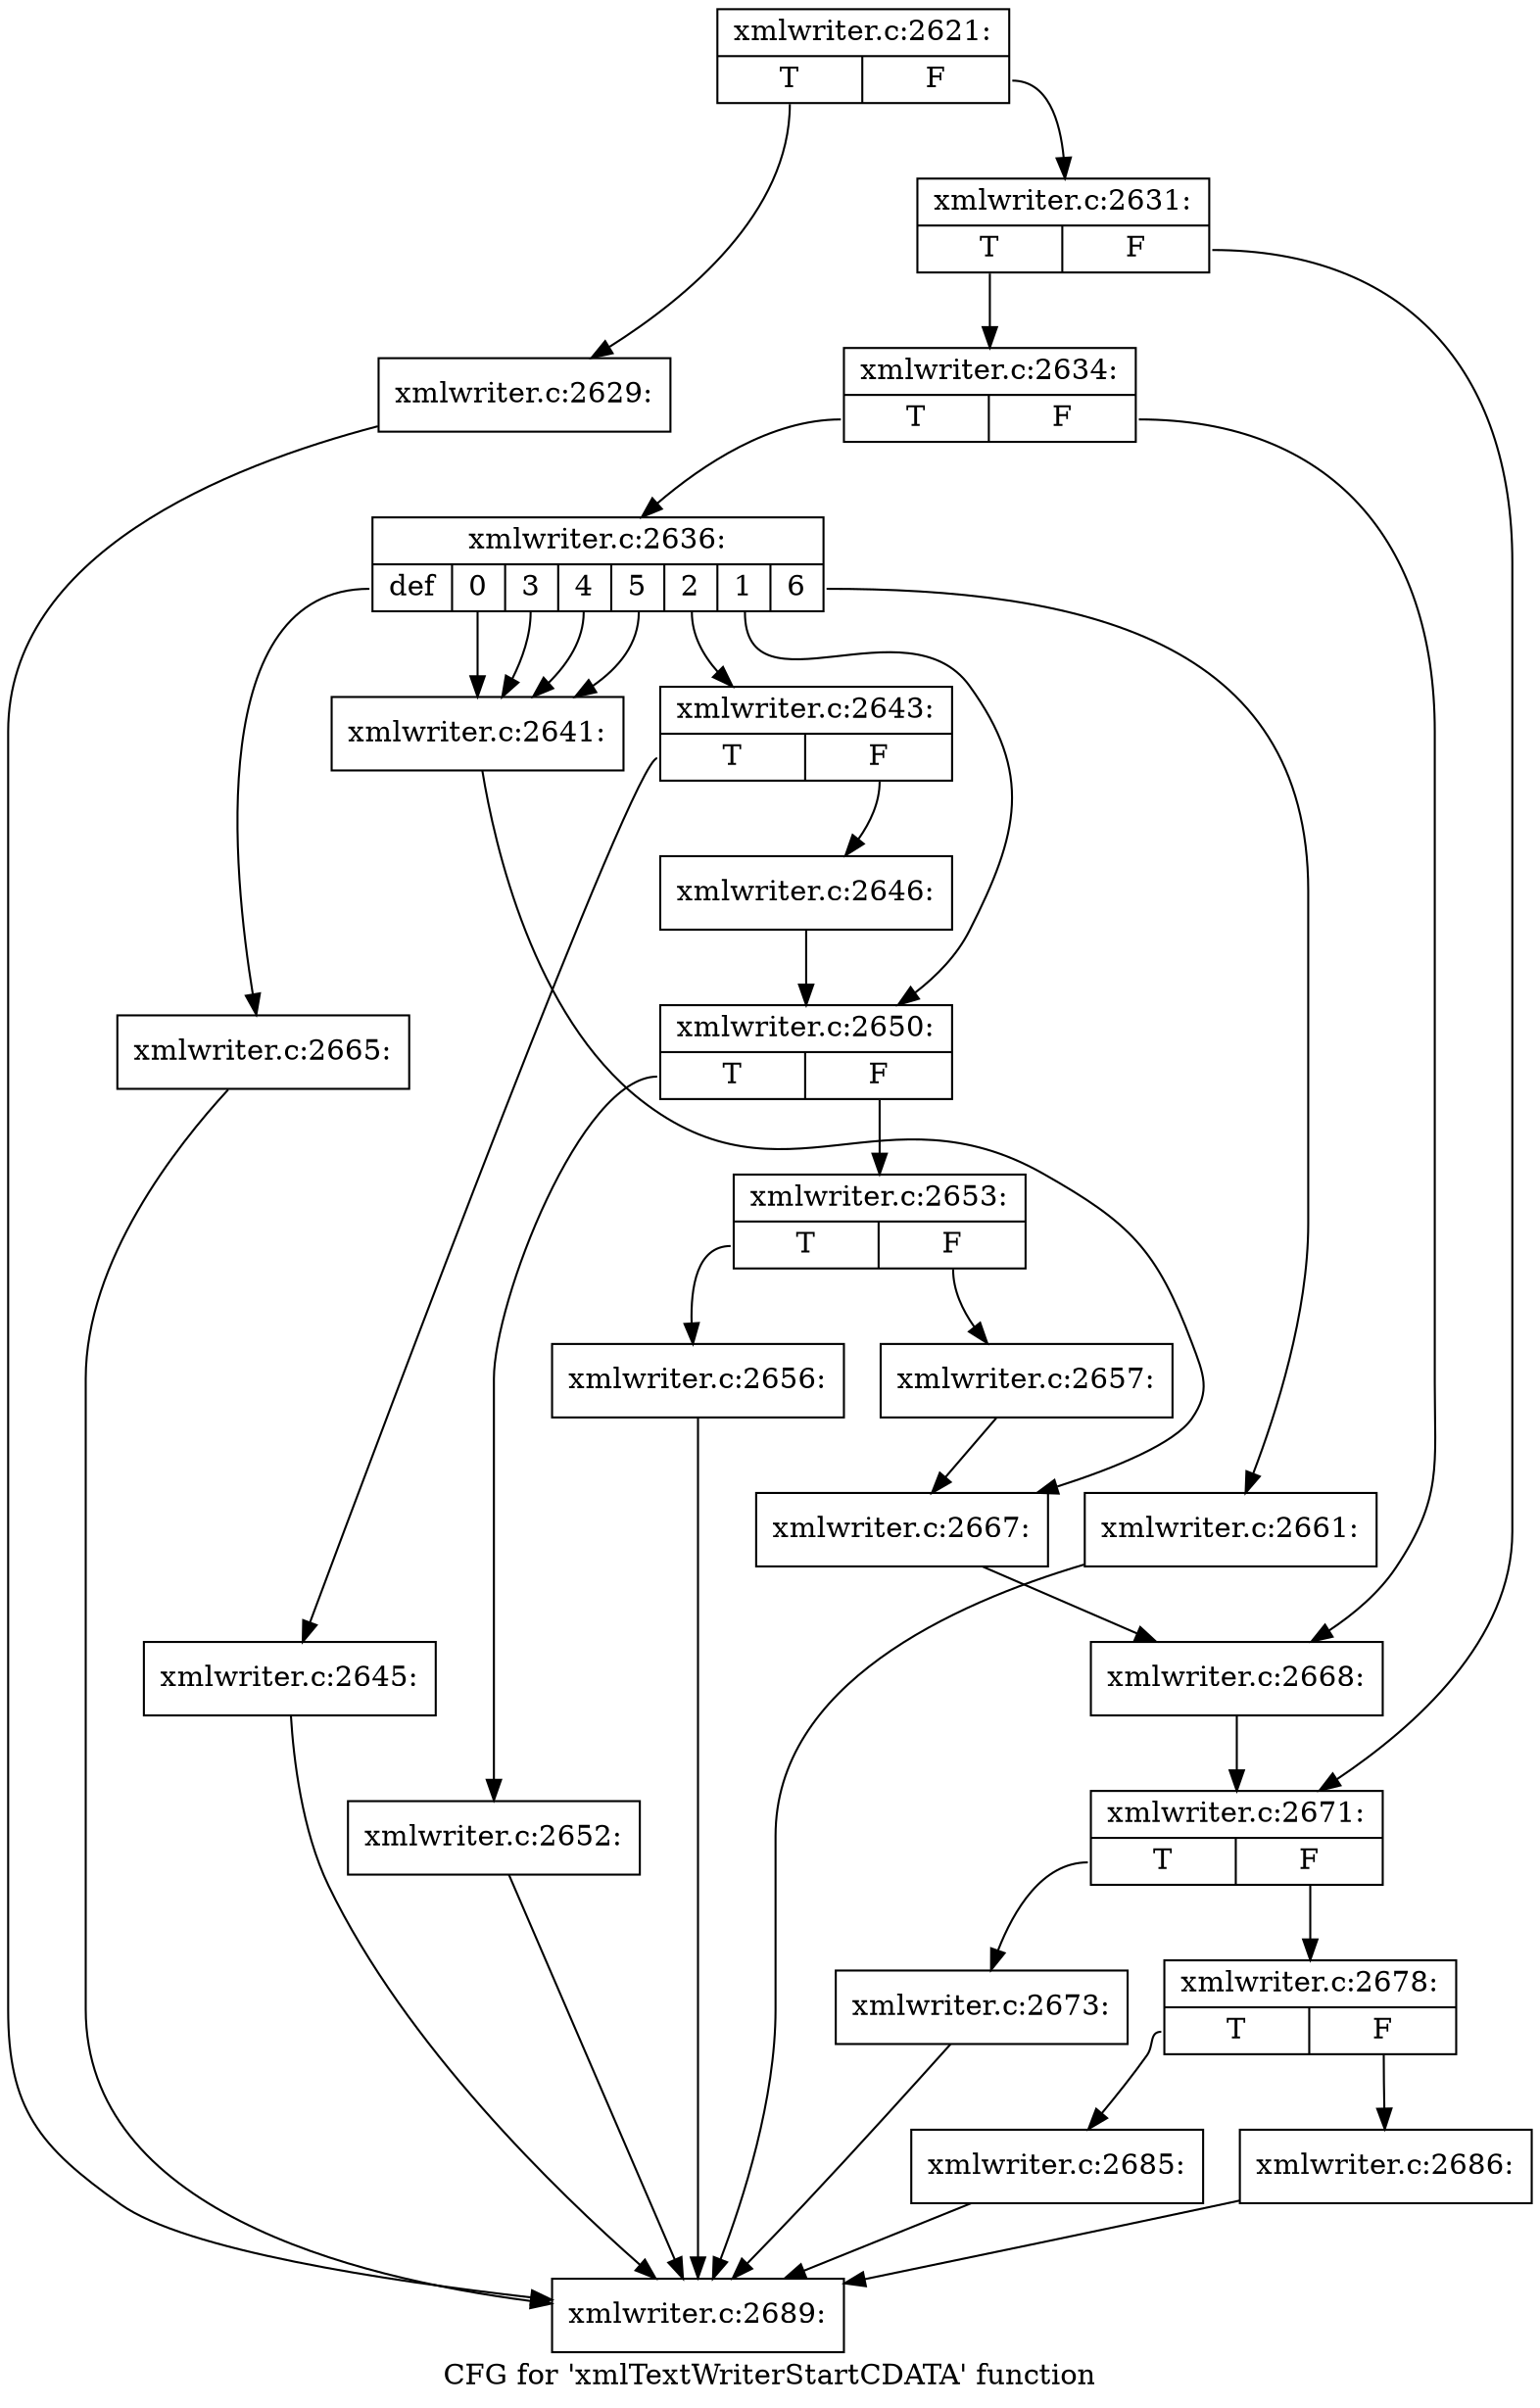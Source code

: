 digraph "CFG for 'xmlTextWriterStartCDATA' function" {
	label="CFG for 'xmlTextWriterStartCDATA' function";

	Node0x4033ab0 [shape=record,label="{xmlwriter.c:2621:|{<s0>T|<s1>F}}"];
	Node0x4033ab0:s0 -> Node0x403e100;
	Node0x4033ab0:s1 -> Node0x403e150;
	Node0x403e100 [shape=record,label="{xmlwriter.c:2629:}"];
	Node0x403e100 -> Node0x403c140;
	Node0x403e150 [shape=record,label="{xmlwriter.c:2631:|{<s0>T|<s1>F}}"];
	Node0x403e150:s0 -> Node0x403ea50;
	Node0x403e150:s1 -> Node0x403eaa0;
	Node0x403ea50 [shape=record,label="{xmlwriter.c:2634:|{<s0>T|<s1>F}}"];
	Node0x403ea50:s0 -> Node0x403f0c0;
	Node0x403ea50:s1 -> Node0x403f110;
	Node0x403f0c0 [shape=record,label="{xmlwriter.c:2636:|{<s0>def|<s1>0|<s2>3|<s3>4|<s4>5|<s5>2|<s6>1|<s7>6}}"];
	Node0x403f0c0:s0 -> Node0x403f610;
	Node0x403f0c0:s1 -> Node0x403f950;
	Node0x403f0c0:s2 -> Node0x403f950;
	Node0x403f0c0:s3 -> Node0x403f950;
	Node0x403f0c0:s4 -> Node0x403f950;
	Node0x403f0c0:s5 -> Node0x403fa30;
	Node0x403f0c0:s6 -> Node0x40403e0;
	Node0x403f0c0:s7 -> Node0x4041b90;
	Node0x403f950 [shape=record,label="{xmlwriter.c:2641:}"];
	Node0x403f950 -> Node0x403f460;
	Node0x403fa30 [shape=record,label="{xmlwriter.c:2643:|{<s0>T|<s1>F}}"];
	Node0x403fa30:s0 -> Node0x403fd50;
	Node0x403fa30:s1 -> Node0x403fda0;
	Node0x403fd50 [shape=record,label="{xmlwriter.c:2645:}"];
	Node0x403fd50 -> Node0x403c140;
	Node0x403fda0 [shape=record,label="{xmlwriter.c:2646:}"];
	Node0x403fda0 -> Node0x40403e0;
	Node0x40403e0 [shape=record,label="{xmlwriter.c:2650:|{<s0>T|<s1>F}}"];
	Node0x40403e0:s0 -> Node0x4040760;
	Node0x40403e0:s1 -> Node0x40407b0;
	Node0x4040760 [shape=record,label="{xmlwriter.c:2652:}"];
	Node0x4040760 -> Node0x403c140;
	Node0x40407b0 [shape=record,label="{xmlwriter.c:2653:|{<s0>T|<s1>F}}"];
	Node0x40407b0:s0 -> Node0x4041230;
	Node0x40407b0:s1 -> Node0x4041280;
	Node0x4041230 [shape=record,label="{xmlwriter.c:2656:}"];
	Node0x4041230 -> Node0x403c140;
	Node0x4041280 [shape=record,label="{xmlwriter.c:2657:}"];
	Node0x4041280 -> Node0x403f460;
	Node0x4041b90 [shape=record,label="{xmlwriter.c:2661:}"];
	Node0x4041b90 -> Node0x403c140;
	Node0x403f610 [shape=record,label="{xmlwriter.c:2665:}"];
	Node0x403f610 -> Node0x403c140;
	Node0x403f460 [shape=record,label="{xmlwriter.c:2667:}"];
	Node0x403f460 -> Node0x403f110;
	Node0x403f110 [shape=record,label="{xmlwriter.c:2668:}"];
	Node0x403f110 -> Node0x403eaa0;
	Node0x403eaa0 [shape=record,label="{xmlwriter.c:2671:|{<s0>T|<s1>F}}"];
	Node0x403eaa0:s0 -> Node0x40427e0;
	Node0x403eaa0:s1 -> Node0x4042830;
	Node0x40427e0 [shape=record,label="{xmlwriter.c:2673:}"];
	Node0x40427e0 -> Node0x403c140;
	Node0x4042830 [shape=record,label="{xmlwriter.c:2678:|{<s0>T|<s1>F}}"];
	Node0x4042830:s0 -> Node0x4044740;
	Node0x4042830:s1 -> Node0x4044790;
	Node0x4044740 [shape=record,label="{xmlwriter.c:2685:}"];
	Node0x4044740 -> Node0x403c140;
	Node0x4044790 [shape=record,label="{xmlwriter.c:2686:}"];
	Node0x4044790 -> Node0x403c140;
	Node0x403c140 [shape=record,label="{xmlwriter.c:2689:}"];
}
